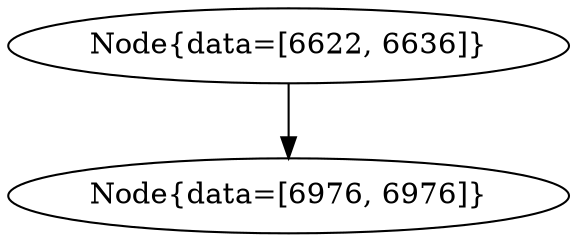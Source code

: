 digraph G{
488650178 [label="Node{data=[6622, 6636]}"]
488650178 -> 656313320
656313320 [label="Node{data=[6976, 6976]}"]
}